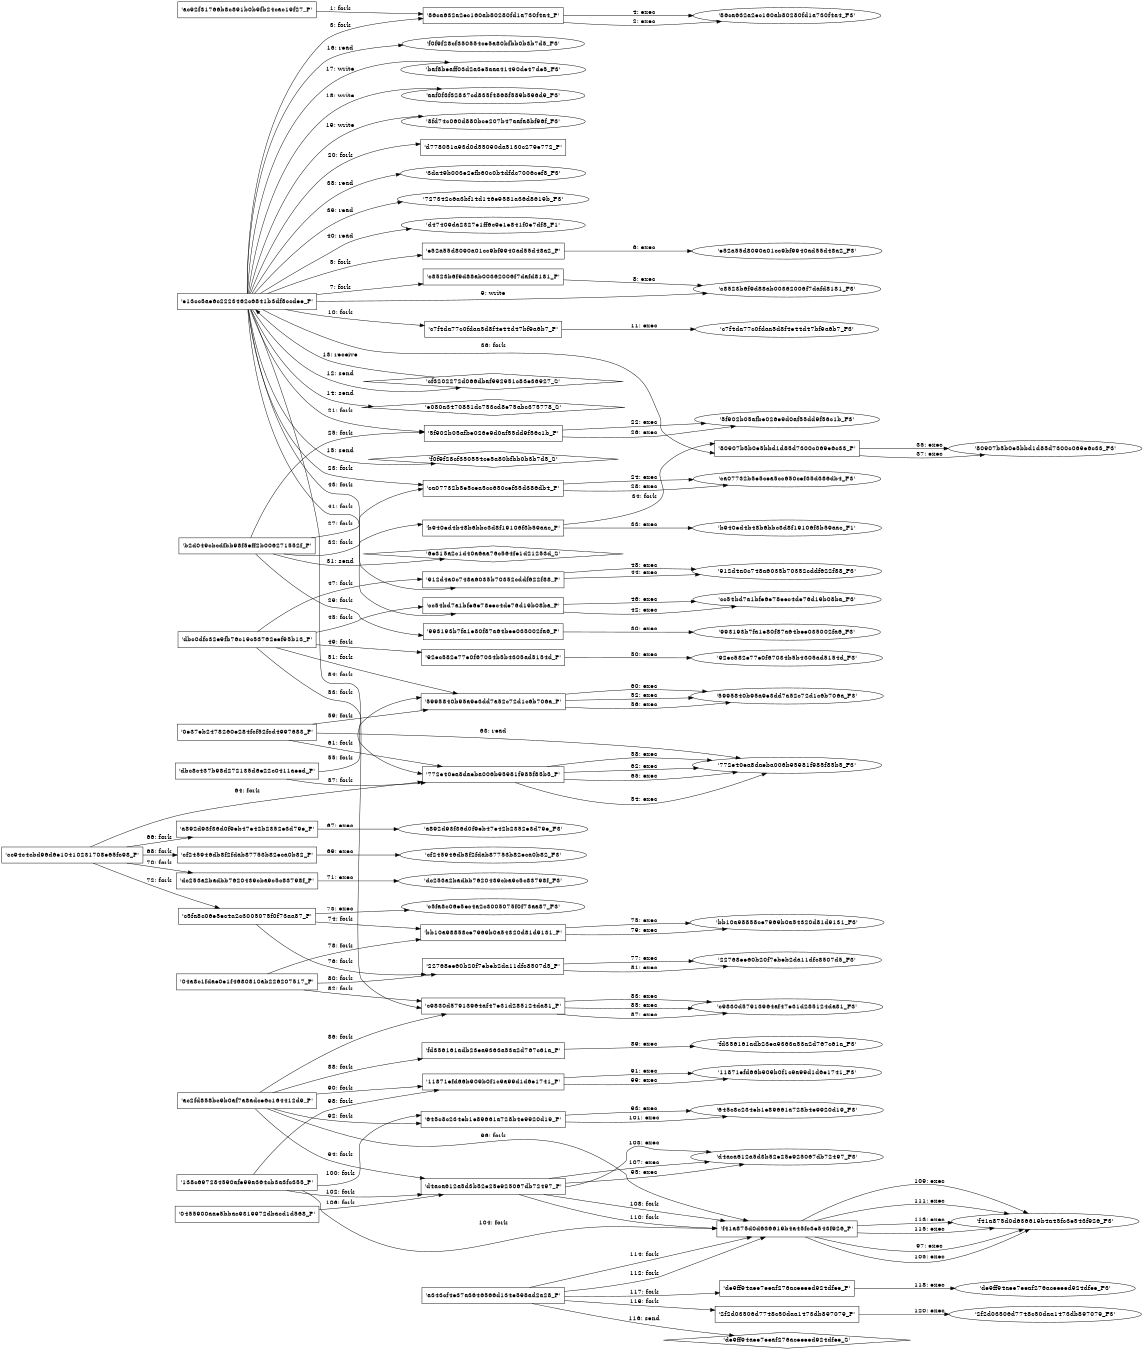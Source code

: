 digraph "D:\Learning\Paper\apt\基于CTI的攻击预警\Dataset\攻击图\ASGfromALLCTI\Transparent Tribe APT expands its Windows malware arsenal.dot" {
rankdir="LR"
size="9"
fixedsize="false"
splines="true"
nodesep=0.3
ranksep=0
fontsize=10
overlap="scalexy"
engine= "neato"
	"'ac92f31766b8c891b0b9fb24cac19f27_P'" [node_type=Process shape=box]
	"'86ca632a2ec160ab80280fd1a730f4a4_P'" [node_type=Process shape=box]
	"'ac92f31766b8c891b0b9fb24cac19f27_P'" -> "'86ca632a2ec160ab80280fd1a730f4a4_P'" [label="1: fork"]
	"'86ca632a2ec160ab80280fd1a730f4a4_P'" [node_type=Process shape=box]
	"'86ca632a2ec160ab80280fd1a730f4a4_F3'" [node_type=File shape=ellipse]
	"'86ca632a2ec160ab80280fd1a730f4a4_P'" -> "'86ca632a2ec160ab80280fd1a730f4a4_F3'" [label="2: exec"]
	"'e13cc5ae6c2223462c6841b3df8ccdee_P'" [node_type=Process shape=box]
	"'86ca632a2ec160ab80280fd1a730f4a4_P'" [node_type=Process shape=box]
	"'e13cc5ae6c2223462c6841b3df8ccdee_P'" -> "'86ca632a2ec160ab80280fd1a730f4a4_P'" [label="3: fork"]
	"'86ca632a2ec160ab80280fd1a730f4a4_P'" [node_type=Process shape=box]
	"'86ca632a2ec160ab80280fd1a730f4a4_F3'" [node_type=File shape=ellipse]
	"'86ca632a2ec160ab80280fd1a730f4a4_P'" -> "'86ca632a2ec160ab80280fd1a730f4a4_F3'" [label="4: exec"]
	"'e13cc5ae6c2223462c6841b3df8ccdee_P'" [node_type=Process shape=box]
	"'e52a55d8090a01cc9bf9940ad55d48a2_P'" [node_type=Process shape=box]
	"'e13cc5ae6c2223462c6841b3df8ccdee_P'" -> "'e52a55d8090a01cc9bf9940ad55d48a2_P'" [label="5: fork"]
	"'e52a55d8090a01cc9bf9940ad55d48a2_P'" [node_type=Process shape=box]
	"'e52a55d8090a01cc9bf9940ad55d48a2_F3'" [node_type=File shape=ellipse]
	"'e52a55d8090a01cc9bf9940ad55d48a2_P'" -> "'e52a55d8090a01cc9bf9940ad55d48a2_F3'" [label="6: exec"]
	"'e13cc5ae6c2223462c6841b3df8ccdee_P'" [node_type=Process shape=box]
	"'c8523b6f9d88ab00362006f7dafd8181_P'" [node_type=Process shape=box]
	"'e13cc5ae6c2223462c6841b3df8ccdee_P'" -> "'c8523b6f9d88ab00362006f7dafd8181_P'" [label="7: fork"]
	"'c8523b6f9d88ab00362006f7dafd8181_P'" [node_type=Process shape=box]
	"'c8523b6f9d88ab00362006f7dafd8181_F3'" [node_type=File shape=ellipse]
	"'c8523b6f9d88ab00362006f7dafd8181_P'" -> "'c8523b6f9d88ab00362006f7dafd8181_F3'" [label="8: exec"]
	"'c8523b6f9d88ab00362006f7dafd8181_F3'" [node_type=file shape=ellipse]
	"'e13cc5ae6c2223462c6841b3df8ccdee_P'" [node_type=Process shape=box]
	"'e13cc5ae6c2223462c6841b3df8ccdee_P'" -> "'c8523b6f9d88ab00362006f7dafd8181_F3'" [label="9: write"]
	"'e13cc5ae6c2223462c6841b3df8ccdee_P'" [node_type=Process shape=box]
	"'c7f4da77c0fdaa5d8f4e44d47bf9a6b7_P'" [node_type=Process shape=box]
	"'e13cc5ae6c2223462c6841b3df8ccdee_P'" -> "'c7f4da77c0fdaa5d8f4e44d47bf9a6b7_P'" [label="10: fork"]
	"'c7f4da77c0fdaa5d8f4e44d47bf9a6b7_P'" [node_type=Process shape=box]
	"'c7f4da77c0fdaa5d8f4e44d47bf9a6b7_F3'" [node_type=File shape=ellipse]
	"'c7f4da77c0fdaa5d8f4e44d47bf9a6b7_P'" -> "'c7f4da77c0fdaa5d8f4e44d47bf9a6b7_F3'" [label="11: exec"]
	"'cf3202272d066dbaf992951c83e36927_S'" [node_type=Socket shape=diamond]
	"'e13cc5ae6c2223462c6841b3df8ccdee_P'" [node_type=Process shape=box]
	"'e13cc5ae6c2223462c6841b3df8ccdee_P'" -> "'cf3202272d066dbaf992951c83e36927_S'" [label="12: send"]
	"'cf3202272d066dbaf992951c83e36927_S'" -> "'e13cc5ae6c2223462c6841b3df8ccdee_P'" [label="13: receive"]
	"'e080a3470851dc753cd8e75abc375778_S'" [node_type=Socket shape=diamond]
	"'e13cc5ae6c2223462c6841b3df8ccdee_P'" [node_type=Process shape=box]
	"'e13cc5ae6c2223462c6841b3df8ccdee_P'" -> "'e080a3470851dc753cd8e75abc375778_S'" [label="14: send"]
	"'f0f9f28cf350554ce5a80bfbb0b3b7d5_S'" [node_type=Socket shape=diamond]
	"'e13cc5ae6c2223462c6841b3df8ccdee_P'" [node_type=Process shape=box]
	"'e13cc5ae6c2223462c6841b3df8ccdee_P'" -> "'f0f9f28cf350554ce5a80bfbb0b3b7d5_S'" [label="15: send"]
	"'f0f9f28cf350554ce5a80bfbb0b3b7d5_F3'" [node_type=file shape=ellipse]
	"'e13cc5ae6c2223462c6841b3df8ccdee_P'" [node_type=Process shape=box]
	"'e13cc5ae6c2223462c6841b3df8ccdee_P'" -> "'f0f9f28cf350554ce5a80bfbb0b3b7d5_F3'" [label="16: read"]
	"'baf8beaff03d2a3e5aaa41490de47de5_F3'" [node_type=file shape=ellipse]
	"'e13cc5ae6c2223462c6841b3df8ccdee_P'" [node_type=Process shape=box]
	"'e13cc5ae6c2223462c6841b3df8ccdee_P'" -> "'baf8beaff03d2a3e5aaa41490de47de5_F3'" [label="17: write"]
	"'aaf0f3f32837cd835f4868f589b596d9_F3'" [node_type=file shape=ellipse]
	"'e13cc5ae6c2223462c6841b3df8ccdee_P'" [node_type=Process shape=box]
	"'e13cc5ae6c2223462c6841b3df8ccdee_P'" -> "'aaf0f3f32837cd835f4868f589b596d9_F3'" [label="18: write"]
	"'8fd74c060d880bce207b47aafa8bf96f_F3'" [node_type=file shape=ellipse]
	"'e13cc5ae6c2223462c6841b3df8ccdee_P'" [node_type=Process shape=box]
	"'e13cc5ae6c2223462c6841b3df8ccdee_P'" -> "'8fd74c060d880bce207b47aafa8bf96f_F3'" [label="19: write"]
	"'e13cc5ae6c2223462c6841b3df8ccdee_P'" [node_type=Process shape=box]
	"'d778051a93d0d55090da5130c279e772_P'" [node_type=Process shape=box]
	"'e13cc5ae6c2223462c6841b3df8ccdee_P'" -> "'d778051a93d0d55090da5130c279e772_P'" [label="20: fork"]
	"'e13cc5ae6c2223462c6841b3df8ccdee_P'" [node_type=Process shape=box]
	"'5f902b05afbe026e9d0af55dd9f56c1b_P'" [node_type=Process shape=box]
	"'e13cc5ae6c2223462c6841b3df8ccdee_P'" -> "'5f902b05afbe026e9d0af55dd9f56c1b_P'" [label="21: fork"]
	"'5f902b05afbe026e9d0af55dd9f56c1b_P'" [node_type=Process shape=box]
	"'5f902b05afbe026e9d0af55dd9f56c1b_F3'" [node_type=File shape=ellipse]
	"'5f902b05afbe026e9d0af55dd9f56c1b_P'" -> "'5f902b05afbe026e9d0af55dd9f56c1b_F3'" [label="22: exec"]
	"'e13cc5ae6c2223462c6841b3df8ccdee_P'" [node_type=Process shape=box]
	"'ca07732b5e5cea5cc650cef35d386db4_P'" [node_type=Process shape=box]
	"'e13cc5ae6c2223462c6841b3df8ccdee_P'" -> "'ca07732b5e5cea5cc650cef35d386db4_P'" [label="23: fork"]
	"'ca07732b5e5cea5cc650cef35d386db4_P'" [node_type=Process shape=box]
	"'ca07732b5e5cea5cc650cef35d386db4_F3'" [node_type=File shape=ellipse]
	"'ca07732b5e5cea5cc650cef35d386db4_P'" -> "'ca07732b5e5cea5cc650cef35d386db4_F3'" [label="24: exec"]
	"'b2d049cbcdfbb98f5eff2b006271552f_P'" [node_type=Process shape=box]
	"'5f902b05afbe026e9d0af55dd9f56c1b_P'" [node_type=Process shape=box]
	"'b2d049cbcdfbb98f5eff2b006271552f_P'" -> "'5f902b05afbe026e9d0af55dd9f56c1b_P'" [label="25: fork"]
	"'5f902b05afbe026e9d0af55dd9f56c1b_P'" [node_type=Process shape=box]
	"'5f902b05afbe026e9d0af55dd9f56c1b_F3'" [node_type=File shape=ellipse]
	"'5f902b05afbe026e9d0af55dd9f56c1b_P'" -> "'5f902b05afbe026e9d0af55dd9f56c1b_F3'" [label="26: exec"]
	"'b2d049cbcdfbb98f5eff2b006271552f_P'" [node_type=Process shape=box]
	"'ca07732b5e5cea5cc650cef35d386db4_P'" [node_type=Process shape=box]
	"'b2d049cbcdfbb98f5eff2b006271552f_P'" -> "'ca07732b5e5cea5cc650cef35d386db4_P'" [label="27: fork"]
	"'ca07732b5e5cea5cc650cef35d386db4_P'" [node_type=Process shape=box]
	"'ca07732b5e5cea5cc650cef35d386db4_F3'" [node_type=File shape=ellipse]
	"'ca07732b5e5cea5cc650cef35d386db4_P'" -> "'ca07732b5e5cea5cc650cef35d386db4_F3'" [label="28: exec"]
	"'b2d049cbcdfbb98f5eff2b006271552f_P'" [node_type=Process shape=box]
	"'993193b7fa1e80f87a64bee035002fa6_P'" [node_type=Process shape=box]
	"'b2d049cbcdfbb98f5eff2b006271552f_P'" -> "'993193b7fa1e80f87a64bee035002fa6_P'" [label="29: fork"]
	"'993193b7fa1e80f87a64bee035002fa6_P'" [node_type=Process shape=box]
	"'993193b7fa1e80f87a64bee035002fa6_F3'" [node_type=File shape=ellipse]
	"'993193b7fa1e80f87a64bee035002fa6_P'" -> "'993193b7fa1e80f87a64bee035002fa6_F3'" [label="30: exec"]
	"'6e315a2c1d40a6aa76c564fe1d21253d_S'" [node_type=Socket shape=diamond]
	"'b2d049cbcdfbb98f5eff2b006271552f_P'" [node_type=Process shape=box]
	"'b2d049cbcdfbb98f5eff2b006271552f_P'" -> "'6e315a2c1d40a6aa76c564fe1d21253d_S'" [label="31: send"]
	"'b2d049cbcdfbb98f5eff2b006271552f_P'" [node_type=Process shape=box]
	"'b940ed4b48b6bbc3d8f19106f3b59aac_P'" [node_type=Process shape=box]
	"'b2d049cbcdfbb98f5eff2b006271552f_P'" -> "'b940ed4b48b6bbc3d8f19106f3b59aac_P'" [label="32: fork"]
	"'b940ed4b48b6bbc3d8f19106f3b59aac_P'" [node_type=Process shape=box]
	"'b940ed4b48b6bbc3d8f19106f3b59aac_F1'" [node_type=File shape=ellipse]
	"'b940ed4b48b6bbc3d8f19106f3b59aac_P'" -> "'b940ed4b48b6bbc3d8f19106f3b59aac_F1'" [label="33: exec"]
	"'b940ed4b48b6bbc3d8f19106f3b59aac_P'" [node_type=Process shape=box]
	"'80907b5b0e5bbd1d85d7300c069e6c33_P'" [node_type=Process shape=box]
	"'b940ed4b48b6bbc3d8f19106f3b59aac_P'" -> "'80907b5b0e5bbd1d85d7300c069e6c33_P'" [label="34: fork"]
	"'80907b5b0e5bbd1d85d7300c069e6c33_P'" [node_type=Process shape=box]
	"'80907b5b0e5bbd1d85d7300c069e6c33_F3'" [node_type=File shape=ellipse]
	"'80907b5b0e5bbd1d85d7300c069e6c33_P'" -> "'80907b5b0e5bbd1d85d7300c069e6c33_F3'" [label="35: exec"]
	"'e13cc5ae6c2223462c6841b3df8ccdee_P'" [node_type=Process shape=box]
	"'80907b5b0e5bbd1d85d7300c069e6c33_P'" [node_type=Process shape=box]
	"'e13cc5ae6c2223462c6841b3df8ccdee_P'" -> "'80907b5b0e5bbd1d85d7300c069e6c33_P'" [label="36: fork"]
	"'80907b5b0e5bbd1d85d7300c069e6c33_P'" [node_type=Process shape=box]
	"'80907b5b0e5bbd1d85d7300c069e6c33_F3'" [node_type=File shape=ellipse]
	"'80907b5b0e5bbd1d85d7300c069e6c33_P'" -> "'80907b5b0e5bbd1d85d7300c069e6c33_F3'" [label="37: exec"]
	"'3da49b003e2efb60c0b4dfdc7006cef8_F3'" [node_type=file shape=ellipse]
	"'e13cc5ae6c2223462c6841b3df8ccdee_P'" [node_type=Process shape=box]
	"'e13cc5ae6c2223462c6841b3df8ccdee_P'" -> "'3da49b003e2efb60c0b4dfdc7006cef8_F3'" [label="38: read"]
	"'727342c6a3bf14d146e9581a36d8619b_F3'" [node_type=file shape=ellipse]
	"'e13cc5ae6c2223462c6841b3df8ccdee_P'" [node_type=Process shape=box]
	"'e13cc5ae6c2223462c6841b3df8ccdee_P'" -> "'727342c6a3bf14d146e9581a36d8619b_F3'" [label="39: read"]
	"'d47409da2327e1ff6c9e1e841f0e7df8_F1'" [node_type=file shape=ellipse]
	"'e13cc5ae6c2223462c6841b3df8ccdee_P'" [node_type=Process shape=box]
	"'e13cc5ae6c2223462c6841b3df8ccdee_P'" -> "'d47409da2327e1ff6c9e1e841f0e7df8_F1'" [label="40: read"]
	"'e13cc5ae6c2223462c6841b3df8ccdee_P'" [node_type=Process shape=box]
	"'cc54bd7a1bfe6e78eec4de76d19b08ba_P'" [node_type=Process shape=box]
	"'e13cc5ae6c2223462c6841b3df8ccdee_P'" -> "'cc54bd7a1bfe6e78eec4de76d19b08ba_P'" [label="41: fork"]
	"'cc54bd7a1bfe6e78eec4de76d19b08ba_P'" [node_type=Process shape=box]
	"'cc54bd7a1bfe6e78eec4de76d19b08ba_F3'" [node_type=File shape=ellipse]
	"'cc54bd7a1bfe6e78eec4de76d19b08ba_P'" -> "'cc54bd7a1bfe6e78eec4de76d19b08ba_F3'" [label="42: exec"]
	"'e13cc5ae6c2223462c6841b3df8ccdee_P'" [node_type=Process shape=box]
	"'912d4a0c748a6035b70352cddf622f88_P'" [node_type=Process shape=box]
	"'e13cc5ae6c2223462c6841b3df8ccdee_P'" -> "'912d4a0c748a6035b70352cddf622f88_P'" [label="43: fork"]
	"'912d4a0c748a6035b70352cddf622f88_P'" [node_type=Process shape=box]
	"'912d4a0c748a6035b70352cddf622f88_F3'" [node_type=File shape=ellipse]
	"'912d4a0c748a6035b70352cddf622f88_P'" -> "'912d4a0c748a6035b70352cddf622f88_F3'" [label="44: exec"]
	"'dbc0dfc32e9fb76c19c53762eef95b13_P'" [node_type=Process shape=box]
	"'cc54bd7a1bfe6e78eec4de76d19b08ba_P'" [node_type=Process shape=box]
	"'dbc0dfc32e9fb76c19c53762eef95b13_P'" -> "'cc54bd7a1bfe6e78eec4de76d19b08ba_P'" [label="45: fork"]
	"'cc54bd7a1bfe6e78eec4de76d19b08ba_P'" [node_type=Process shape=box]
	"'cc54bd7a1bfe6e78eec4de76d19b08ba_F3'" [node_type=File shape=ellipse]
	"'cc54bd7a1bfe6e78eec4de76d19b08ba_P'" -> "'cc54bd7a1bfe6e78eec4de76d19b08ba_F3'" [label="46: exec"]
	"'dbc0dfc32e9fb76c19c53762eef95b13_P'" [node_type=Process shape=box]
	"'912d4a0c748a6035b70352cddf622f88_P'" [node_type=Process shape=box]
	"'dbc0dfc32e9fb76c19c53762eef95b13_P'" -> "'912d4a0c748a6035b70352cddf622f88_P'" [label="47: fork"]
	"'912d4a0c748a6035b70352cddf622f88_P'" [node_type=Process shape=box]
	"'912d4a0c748a6035b70352cddf622f88_F3'" [node_type=File shape=ellipse]
	"'912d4a0c748a6035b70352cddf622f88_P'" -> "'912d4a0c748a6035b70352cddf622f88_F3'" [label="48: exec"]
	"'dbc0dfc32e9fb76c19c53762eef95b13_P'" [node_type=Process shape=box]
	"'92ec582e77e0f67034b5b4305ad5154d_P'" [node_type=Process shape=box]
	"'dbc0dfc32e9fb76c19c53762eef95b13_P'" -> "'92ec582e77e0f67034b5b4305ad5154d_P'" [label="49: fork"]
	"'92ec582e77e0f67034b5b4305ad5154d_P'" [node_type=Process shape=box]
	"'92ec582e77e0f67034b5b4305ad5154d_F3'" [node_type=File shape=ellipse]
	"'92ec582e77e0f67034b5b4305ad5154d_P'" -> "'92ec582e77e0f67034b5b4305ad5154d_F3'" [label="50: exec"]
	"'dbc0dfc32e9fb76c19c53762eef95b13_P'" [node_type=Process shape=box]
	"'5995840b95a9e3dd7a52c72d1c6b706a_P'" [node_type=Process shape=box]
	"'dbc0dfc32e9fb76c19c53762eef95b13_P'" -> "'5995840b95a9e3dd7a52c72d1c6b706a_P'" [label="51: fork"]
	"'5995840b95a9e3dd7a52c72d1c6b706a_P'" [node_type=Process shape=box]
	"'5995840b95a9e3dd7a52c72d1c6b706a_F3'" [node_type=File shape=ellipse]
	"'5995840b95a9e3dd7a52c72d1c6b706a_P'" -> "'5995840b95a9e3dd7a52c72d1c6b706a_F3'" [label="52: exec"]
	"'dbc0dfc32e9fb76c19c53762eef95b13_P'" [node_type=Process shape=box]
	"'772e40ea8daeba006b95981f985f85b5_P'" [node_type=Process shape=box]
	"'dbc0dfc32e9fb76c19c53762eef95b13_P'" -> "'772e40ea8daeba006b95981f985f85b5_P'" [label="53: fork"]
	"'772e40ea8daeba006b95981f985f85b5_P'" [node_type=Process shape=box]
	"'772e40ea8daeba006b95981f985f85b5_F3'" [node_type=File shape=ellipse]
	"'772e40ea8daeba006b95981f985f85b5_P'" -> "'772e40ea8daeba006b95981f985f85b5_F3'" [label="54: exec"]
	"'dbc8c437b98d272135d6e22c0411aeed_P'" [node_type=Process shape=box]
	"'5995840b95a9e3dd7a52c72d1c6b706a_P'" [node_type=Process shape=box]
	"'dbc8c437b98d272135d6e22c0411aeed_P'" -> "'5995840b95a9e3dd7a52c72d1c6b706a_P'" [label="55: fork"]
	"'5995840b95a9e3dd7a52c72d1c6b706a_P'" [node_type=Process shape=box]
	"'5995840b95a9e3dd7a52c72d1c6b706a_F3'" [node_type=File shape=ellipse]
	"'5995840b95a9e3dd7a52c72d1c6b706a_P'" -> "'5995840b95a9e3dd7a52c72d1c6b706a_F3'" [label="56: exec"]
	"'dbc8c437b98d272135d6e22c0411aeed_P'" [node_type=Process shape=box]
	"'772e40ea8daeba006b95981f985f85b5_P'" [node_type=Process shape=box]
	"'dbc8c437b98d272135d6e22c0411aeed_P'" -> "'772e40ea8daeba006b95981f985f85b5_P'" [label="57: fork"]
	"'772e40ea8daeba006b95981f985f85b5_P'" [node_type=Process shape=box]
	"'772e40ea8daeba006b95981f985f85b5_F3'" [node_type=File shape=ellipse]
	"'772e40ea8daeba006b95981f985f85b5_P'" -> "'772e40ea8daeba006b95981f985f85b5_F3'" [label="58: exec"]
	"'0e37eb2478260e284fcf52fcd4997683_P'" [node_type=Process shape=box]
	"'5995840b95a9e3dd7a52c72d1c6b706a_P'" [node_type=Process shape=box]
	"'0e37eb2478260e284fcf52fcd4997683_P'" -> "'5995840b95a9e3dd7a52c72d1c6b706a_P'" [label="59: fork"]
	"'5995840b95a9e3dd7a52c72d1c6b706a_P'" [node_type=Process shape=box]
	"'5995840b95a9e3dd7a52c72d1c6b706a_F3'" [node_type=File shape=ellipse]
	"'5995840b95a9e3dd7a52c72d1c6b706a_P'" -> "'5995840b95a9e3dd7a52c72d1c6b706a_F3'" [label="60: exec"]
	"'0e37eb2478260e284fcf52fcd4997683_P'" [node_type=Process shape=box]
	"'772e40ea8daeba006b95981f985f85b5_P'" [node_type=Process shape=box]
	"'0e37eb2478260e284fcf52fcd4997683_P'" -> "'772e40ea8daeba006b95981f985f85b5_P'" [label="61: fork"]
	"'772e40ea8daeba006b95981f985f85b5_P'" [node_type=Process shape=box]
	"'772e40ea8daeba006b95981f985f85b5_F3'" [node_type=File shape=ellipse]
	"'772e40ea8daeba006b95981f985f85b5_P'" -> "'772e40ea8daeba006b95981f985f85b5_F3'" [label="62: exec"]
	"'772e40ea8daeba006b95981f985f85b5_F3'" [node_type=file shape=ellipse]
	"'0e37eb2478260e284fcf52fcd4997683_P'" [node_type=Process shape=box]
	"'0e37eb2478260e284fcf52fcd4997683_P'" -> "'772e40ea8daeba006b95981f985f85b5_F3'" [label="63: read"]
	"'cc94c4cbd96d6e10410231708e65fc98_P'" [node_type=Process shape=box]
	"'772e40ea8daeba006b95981f985f85b5_P'" [node_type=Process shape=box]
	"'cc94c4cbd96d6e10410231708e65fc98_P'" -> "'772e40ea8daeba006b95981f985f85b5_P'" [label="64: fork"]
	"'772e40ea8daeba006b95981f985f85b5_P'" [node_type=Process shape=box]
	"'772e40ea8daeba006b95981f985f85b5_F3'" [node_type=File shape=ellipse]
	"'772e40ea8daeba006b95981f985f85b5_P'" -> "'772e40ea8daeba006b95981f985f85b5_F3'" [label="65: exec"]
	"'cc94c4cbd96d6e10410231708e65fc98_P'" [node_type=Process shape=box]
	"'a892d93f36d0f9eb47e42b2352e3d79e_P'" [node_type=Process shape=box]
	"'cc94c4cbd96d6e10410231708e65fc98_P'" -> "'a892d93f36d0f9eb47e42b2352e3d79e_P'" [label="66: fork"]
	"'a892d93f36d0f9eb47e42b2352e3d79e_P'" [node_type=Process shape=box]
	"'a892d93f36d0f9eb47e42b2352e3d79e_F3'" [node_type=File shape=ellipse]
	"'a892d93f36d0f9eb47e42b2352e3d79e_P'" -> "'a892d93f36d0f9eb47e42b2352e3d79e_F3'" [label="67: exec"]
	"'cc94c4cbd96d6e10410231708e65fc98_P'" [node_type=Process shape=box]
	"'cf245946db8f2fdab87753b82eca0b82_P'" [node_type=Process shape=box]
	"'cc94c4cbd96d6e10410231708e65fc98_P'" -> "'cf245946db8f2fdab87753b82eca0b82_P'" [label="68: fork"]
	"'cf245946db8f2fdab87753b82eca0b82_P'" [node_type=Process shape=box]
	"'cf245946db8f2fdab87753b82eca0b82_F3'" [node_type=File shape=ellipse]
	"'cf245946db8f2fdab87753b82eca0b82_P'" -> "'cf245946db8f2fdab87753b82eca0b82_F3'" [label="69: exec"]
	"'cc94c4cbd96d6e10410231708e65fc98_P'" [node_type=Process shape=box]
	"'dc253a2badbb7620439cba9c5c83798f_P'" [node_type=Process shape=box]
	"'cc94c4cbd96d6e10410231708e65fc98_P'" -> "'dc253a2badbb7620439cba9c5c83798f_P'" [label="70: fork"]
	"'dc253a2badbb7620439cba9c5c83798f_P'" [node_type=Process shape=box]
	"'dc253a2badbb7620439cba9c5c83798f_F3'" [node_type=File shape=ellipse]
	"'dc253a2badbb7620439cba9c5c83798f_P'" -> "'dc253a2badbb7620439cba9c5c83798f_F3'" [label="71: exec"]
	"'cc94c4cbd96d6e10410231708e65fc98_P'" [node_type=Process shape=box]
	"'c5fa8c06e5ec4a2c3005075f0f73aa87_P'" [node_type=Process shape=box]
	"'cc94c4cbd96d6e10410231708e65fc98_P'" -> "'c5fa8c06e5ec4a2c3005075f0f73aa87_P'" [label="72: fork"]
	"'c5fa8c06e5ec4a2c3005075f0f73aa87_P'" [node_type=Process shape=box]
	"'c5fa8c06e5ec4a2c3005075f0f73aa87_F3'" [node_type=File shape=ellipse]
	"'c5fa8c06e5ec4a2c3005075f0f73aa87_P'" -> "'c5fa8c06e5ec4a2c3005075f0f73aa87_F3'" [label="73: exec"]
	"'c5fa8c06e5ec4a2c3005075f0f73aa87_P'" [node_type=Process shape=box]
	"'bb10a98858ce7969b0a54320d81d9131_P'" [node_type=Process shape=box]
	"'c5fa8c06e5ec4a2c3005075f0f73aa87_P'" -> "'bb10a98858ce7969b0a54320d81d9131_P'" [label="74: fork"]
	"'bb10a98858ce7969b0a54320d81d9131_P'" [node_type=Process shape=box]
	"'bb10a98858ce7969b0a54320d81d9131_F3'" [node_type=File shape=ellipse]
	"'bb10a98858ce7969b0a54320d81d9131_P'" -> "'bb10a98858ce7969b0a54320d81d9131_F3'" [label="75: exec"]
	"'c5fa8c06e5ec4a2c3005075f0f73aa87_P'" [node_type=Process shape=box]
	"'22768ee60b20f7ebeb2da11dfc8507d5_P'" [node_type=Process shape=box]
	"'c5fa8c06e5ec4a2c3005075f0f73aa87_P'" -> "'22768ee60b20f7ebeb2da11dfc8507d5_P'" [label="76: fork"]
	"'22768ee60b20f7ebeb2da11dfc8507d5_P'" [node_type=Process shape=box]
	"'22768ee60b20f7ebeb2da11dfc8507d5_F3'" [node_type=File shape=ellipse]
	"'22768ee60b20f7ebeb2da11dfc8507d5_P'" -> "'22768ee60b20f7ebeb2da11dfc8507d5_F3'" [label="77: exec"]
	"'04a8c1fdae0e1f4680810ab226207517_P'" [node_type=Process shape=box]
	"'bb10a98858ce7969b0a54320d81d9131_P'" [node_type=Process shape=box]
	"'04a8c1fdae0e1f4680810ab226207517_P'" -> "'bb10a98858ce7969b0a54320d81d9131_P'" [label="78: fork"]
	"'bb10a98858ce7969b0a54320d81d9131_P'" [node_type=Process shape=box]
	"'bb10a98858ce7969b0a54320d81d9131_F3'" [node_type=File shape=ellipse]
	"'bb10a98858ce7969b0a54320d81d9131_P'" -> "'bb10a98858ce7969b0a54320d81d9131_F3'" [label="79: exec"]
	"'04a8c1fdae0e1f4680810ab226207517_P'" [node_type=Process shape=box]
	"'22768ee60b20f7ebeb2da11dfc8507d5_P'" [node_type=Process shape=box]
	"'04a8c1fdae0e1f4680810ab226207517_P'" -> "'22768ee60b20f7ebeb2da11dfc8507d5_P'" [label="80: fork"]
	"'22768ee60b20f7ebeb2da11dfc8507d5_P'" [node_type=Process shape=box]
	"'22768ee60b20f7ebeb2da11dfc8507d5_F3'" [node_type=File shape=ellipse]
	"'22768ee60b20f7ebeb2da11dfc8507d5_P'" -> "'22768ee60b20f7ebeb2da11dfc8507d5_F3'" [label="81: exec"]
	"'04a8c1fdae0e1f4680810ab226207517_P'" [node_type=Process shape=box]
	"'c9830d57913964af47e31d285124da81_P'" [node_type=Process shape=box]
	"'04a8c1fdae0e1f4680810ab226207517_P'" -> "'c9830d57913964af47e31d285124da81_P'" [label="82: fork"]
	"'c9830d57913964af47e31d285124da81_P'" [node_type=Process shape=box]
	"'c9830d57913964af47e31d285124da81_F3'" [node_type=File shape=ellipse]
	"'c9830d57913964af47e31d285124da81_P'" -> "'c9830d57913964af47e31d285124da81_F3'" [label="83: exec"]
	"'e13cc5ae6c2223462c6841b3df8ccdee_P'" [node_type=Process shape=box]
	"'c9830d57913964af47e31d285124da81_P'" [node_type=Process shape=box]
	"'e13cc5ae6c2223462c6841b3df8ccdee_P'" -> "'c9830d57913964af47e31d285124da81_P'" [label="84: fork"]
	"'c9830d57913964af47e31d285124da81_P'" [node_type=Process shape=box]
	"'c9830d57913964af47e31d285124da81_F3'" [node_type=File shape=ellipse]
	"'c9830d57913964af47e31d285124da81_P'" -> "'c9830d57913964af47e31d285124da81_F3'" [label="85: exec"]
	"'ac2fd858bc9b0af7a8adce6c164412d9_P'" [node_type=Process shape=box]
	"'c9830d57913964af47e31d285124da81_P'" [node_type=Process shape=box]
	"'ac2fd858bc9b0af7a8adce6c164412d9_P'" -> "'c9830d57913964af47e31d285124da81_P'" [label="86: fork"]
	"'c9830d57913964af47e31d285124da81_P'" [node_type=Process shape=box]
	"'c9830d57913964af47e31d285124da81_F3'" [node_type=File shape=ellipse]
	"'c9830d57913964af47e31d285124da81_P'" -> "'c9830d57913964af47e31d285124da81_F3'" [label="87: exec"]
	"'ac2fd858bc9b0af7a8adce6c164412d9_P'" [node_type=Process shape=box]
	"'fd356161adb23ea9363a53a2d767c61a_P'" [node_type=Process shape=box]
	"'ac2fd858bc9b0af7a8adce6c164412d9_P'" -> "'fd356161adb23ea9363a53a2d767c61a_P'" [label="88: fork"]
	"'fd356161adb23ea9363a53a2d767c61a_P'" [node_type=Process shape=box]
	"'fd356161adb23ea9363a53a2d767c61a_F3'" [node_type=File shape=ellipse]
	"'fd356161adb23ea9363a53a2d767c61a_P'" -> "'fd356161adb23ea9363a53a2d767c61a_F3'" [label="89: exec"]
	"'ac2fd858bc9b0af7a8adce6c164412d9_P'" [node_type=Process shape=box]
	"'11871efd66b909b0f1c9a99d1d6e1741_P'" [node_type=Process shape=box]
	"'ac2fd858bc9b0af7a8adce6c164412d9_P'" -> "'11871efd66b909b0f1c9a99d1d6e1741_P'" [label="90: fork"]
	"'11871efd66b909b0f1c9a99d1d6e1741_P'" [node_type=Process shape=box]
	"'11871efd66b909b0f1c9a99d1d6e1741_F3'" [node_type=File shape=ellipse]
	"'11871efd66b909b0f1c9a99d1d6e1741_P'" -> "'11871efd66b909b0f1c9a99d1d6e1741_F3'" [label="91: exec"]
	"'ac2fd858bc9b0af7a8adce6c164412d9_P'" [node_type=Process shape=box]
	"'645c8c234eb1e89661a728b4e9920d19_P'" [node_type=Process shape=box]
	"'ac2fd858bc9b0af7a8adce6c164412d9_P'" -> "'645c8c234eb1e89661a728b4e9920d19_P'" [label="92: fork"]
	"'645c8c234eb1e89661a728b4e9920d19_P'" [node_type=Process shape=box]
	"'645c8c234eb1e89661a728b4e9920d19_F3'" [node_type=File shape=ellipse]
	"'645c8c234eb1e89661a728b4e9920d19_P'" -> "'645c8c234eb1e89661a728b4e9920d19_F3'" [label="93: exec"]
	"'ac2fd858bc9b0af7a8adce6c164412d9_P'" [node_type=Process shape=box]
	"'d4aca612a5d3b52e25e925067db72497_P'" [node_type=Process shape=box]
	"'ac2fd858bc9b0af7a8adce6c164412d9_P'" -> "'d4aca612a5d3b52e25e925067db72497_P'" [label="94: fork"]
	"'d4aca612a5d3b52e25e925067db72497_P'" [node_type=Process shape=box]
	"'d4aca612a5d3b52e25e925067db72497_F3'" [node_type=File shape=ellipse]
	"'d4aca612a5d3b52e25e925067db72497_P'" -> "'d4aca612a5d3b52e25e925067db72497_F3'" [label="95: exec"]
	"'ac2fd858bc9b0af7a8adce6c164412d9_P'" [node_type=Process shape=box]
	"'f41a875d0d636619b4a45fc3e543f926_P'" [node_type=Process shape=box]
	"'ac2fd858bc9b0af7a8adce6c164412d9_P'" -> "'f41a875d0d636619b4a45fc3e543f926_P'" [label="96: fork"]
	"'f41a875d0d636619b4a45fc3e543f926_P'" [node_type=Process shape=box]
	"'f41a875d0d636619b4a45fc3e543f926_F3'" [node_type=File shape=ellipse]
	"'f41a875d0d636619b4a45fc3e543f926_P'" -> "'f41a875d0d636619b4a45fc3e543f926_F3'" [label="97: exec"]
	"'138c697284590afe99a364cb3a3fc355_P'" [node_type=Process shape=box]
	"'11871efd66b909b0f1c9a99d1d6e1741_P'" [node_type=Process shape=box]
	"'138c697284590afe99a364cb3a3fc355_P'" -> "'11871efd66b909b0f1c9a99d1d6e1741_P'" [label="98: fork"]
	"'11871efd66b909b0f1c9a99d1d6e1741_P'" [node_type=Process shape=box]
	"'11871efd66b909b0f1c9a99d1d6e1741_F3'" [node_type=File shape=ellipse]
	"'11871efd66b909b0f1c9a99d1d6e1741_P'" -> "'11871efd66b909b0f1c9a99d1d6e1741_F3'" [label="99: exec"]
	"'138c697284590afe99a364cb3a3fc355_P'" [node_type=Process shape=box]
	"'645c8c234eb1e89661a728b4e9920d19_P'" [node_type=Process shape=box]
	"'138c697284590afe99a364cb3a3fc355_P'" -> "'645c8c234eb1e89661a728b4e9920d19_P'" [label="100: fork"]
	"'645c8c234eb1e89661a728b4e9920d19_P'" [node_type=Process shape=box]
	"'645c8c234eb1e89661a728b4e9920d19_F3'" [node_type=File shape=ellipse]
	"'645c8c234eb1e89661a728b4e9920d19_P'" -> "'645c8c234eb1e89661a728b4e9920d19_F3'" [label="101: exec"]
	"'138c697284590afe99a364cb3a3fc355_P'" [node_type=Process shape=box]
	"'d4aca612a5d3b52e25e925067db72497_P'" [node_type=Process shape=box]
	"'138c697284590afe99a364cb3a3fc355_P'" -> "'d4aca612a5d3b52e25e925067db72497_P'" [label="102: fork"]
	"'d4aca612a5d3b52e25e925067db72497_P'" [node_type=Process shape=box]
	"'d4aca612a5d3b52e25e925067db72497_F3'" [node_type=File shape=ellipse]
	"'d4aca612a5d3b52e25e925067db72497_P'" -> "'d4aca612a5d3b52e25e925067db72497_F3'" [label="103: exec"]
	"'138c697284590afe99a364cb3a3fc355_P'" [node_type=Process shape=box]
	"'f41a875d0d636619b4a45fc3e543f926_P'" [node_type=Process shape=box]
	"'138c697284590afe99a364cb3a3fc355_P'" -> "'f41a875d0d636619b4a45fc3e543f926_P'" [label="104: fork"]
	"'f41a875d0d636619b4a45fc3e543f926_P'" [node_type=Process shape=box]
	"'f41a875d0d636619b4a45fc3e543f926_F3'" [node_type=File shape=ellipse]
	"'f41a875d0d636619b4a45fc3e543f926_P'" -> "'f41a875d0d636619b4a45fc3e543f926_F3'" [label="105: exec"]
	"'0455900aae5bbac9319972dbacd1d568_P'" [node_type=Process shape=box]
	"'d4aca612a5d3b52e25e925067db72497_P'" [node_type=Process shape=box]
	"'0455900aae5bbac9319972dbacd1d568_P'" -> "'d4aca612a5d3b52e25e925067db72497_P'" [label="106: fork"]
	"'d4aca612a5d3b52e25e925067db72497_P'" [node_type=Process shape=box]
	"'d4aca612a5d3b52e25e925067db72497_F3'" [node_type=File shape=ellipse]
	"'d4aca612a5d3b52e25e925067db72497_P'" -> "'d4aca612a5d3b52e25e925067db72497_F3'" [label="107: exec"]
	"'d4aca612a5d3b52e25e925067db72497_P'" [node_type=Process shape=box]
	"'f41a875d0d636619b4a45fc3e543f926_P'" [node_type=Process shape=box]
	"'d4aca612a5d3b52e25e925067db72497_P'" -> "'f41a875d0d636619b4a45fc3e543f926_P'" [label="108: fork"]
	"'f41a875d0d636619b4a45fc3e543f926_P'" [node_type=Process shape=box]
	"'f41a875d0d636619b4a45fc3e543f926_F3'" [node_type=File shape=ellipse]
	"'f41a875d0d636619b4a45fc3e543f926_P'" -> "'f41a875d0d636619b4a45fc3e543f926_F3'" [label="109: exec"]
	"'d4aca612a5d3b52e25e925067db72497_P'" [node_type=Process shape=box]
	"'f41a875d0d636619b4a45fc3e543f926_P'" [node_type=Process shape=box]
	"'d4aca612a5d3b52e25e925067db72497_P'" -> "'f41a875d0d636619b4a45fc3e543f926_P'" [label="110: fork"]
	"'f41a875d0d636619b4a45fc3e543f926_P'" [node_type=Process shape=box]
	"'f41a875d0d636619b4a45fc3e543f926_F3'" [node_type=File shape=ellipse]
	"'f41a875d0d636619b4a45fc3e543f926_P'" -> "'f41a875d0d636619b4a45fc3e543f926_F3'" [label="111: exec"]
	"'a343cf4e37a3646566d134e598ad2a28_P'" [node_type=Process shape=box]
	"'f41a875d0d636619b4a45fc3e543f926_P'" [node_type=Process shape=box]
	"'a343cf4e37a3646566d134e598ad2a28_P'" -> "'f41a875d0d636619b4a45fc3e543f926_P'" [label="112: fork"]
	"'f41a875d0d636619b4a45fc3e543f926_P'" [node_type=Process shape=box]
	"'f41a875d0d636619b4a45fc3e543f926_F3'" [node_type=File shape=ellipse]
	"'f41a875d0d636619b4a45fc3e543f926_P'" -> "'f41a875d0d636619b4a45fc3e543f926_F3'" [label="113: exec"]
	"'a343cf4e37a3646566d134e598ad2a28_P'" [node_type=Process shape=box]
	"'f41a875d0d636619b4a45fc3e543f926_P'" [node_type=Process shape=box]
	"'a343cf4e37a3646566d134e598ad2a28_P'" -> "'f41a875d0d636619b4a45fc3e543f926_P'" [label="114: fork"]
	"'f41a875d0d636619b4a45fc3e543f926_P'" [node_type=Process shape=box]
	"'f41a875d0d636619b4a45fc3e543f926_F3'" [node_type=File shape=ellipse]
	"'f41a875d0d636619b4a45fc3e543f926_P'" -> "'f41a875d0d636619b4a45fc3e543f926_F3'" [label="115: exec"]
	"'de9ff94aee7eeaf276aceeeed924dfee_S'" [node_type=Socket shape=diamond]
	"'a343cf4e37a3646566d134e598ad2a28_P'" [node_type=Process shape=box]
	"'a343cf4e37a3646566d134e598ad2a28_P'" -> "'de9ff94aee7eeaf276aceeeed924dfee_S'" [label="116: send"]
	"'a343cf4e37a3646566d134e598ad2a28_P'" [node_type=Process shape=box]
	"'de9ff94aee7eeaf276aceeeed924dfee_P'" [node_type=Process shape=box]
	"'a343cf4e37a3646566d134e598ad2a28_P'" -> "'de9ff94aee7eeaf276aceeeed924dfee_P'" [label="117: fork"]
	"'de9ff94aee7eeaf276aceeeed924dfee_P'" [node_type=Process shape=box]
	"'de9ff94aee7eeaf276aceeeed924dfee_F3'" [node_type=File shape=ellipse]
	"'de9ff94aee7eeaf276aceeeed924dfee_P'" -> "'de9ff94aee7eeaf276aceeeed924dfee_F3'" [label="118: exec"]
	"'a343cf4e37a3646566d134e598ad2a28_P'" [node_type=Process shape=box]
	"'2f2d03506d7748c50daa1473db897079_P'" [node_type=Process shape=box]
	"'a343cf4e37a3646566d134e598ad2a28_P'" -> "'2f2d03506d7748c50daa1473db897079_P'" [label="119: fork"]
	"'2f2d03506d7748c50daa1473db897079_P'" [node_type=Process shape=box]
	"'2f2d03506d7748c50daa1473db897079_F3'" [node_type=File shape=ellipse]
	"'2f2d03506d7748c50daa1473db897079_P'" -> "'2f2d03506d7748c50daa1473db897079_F3'" [label="120: exec"]
}
